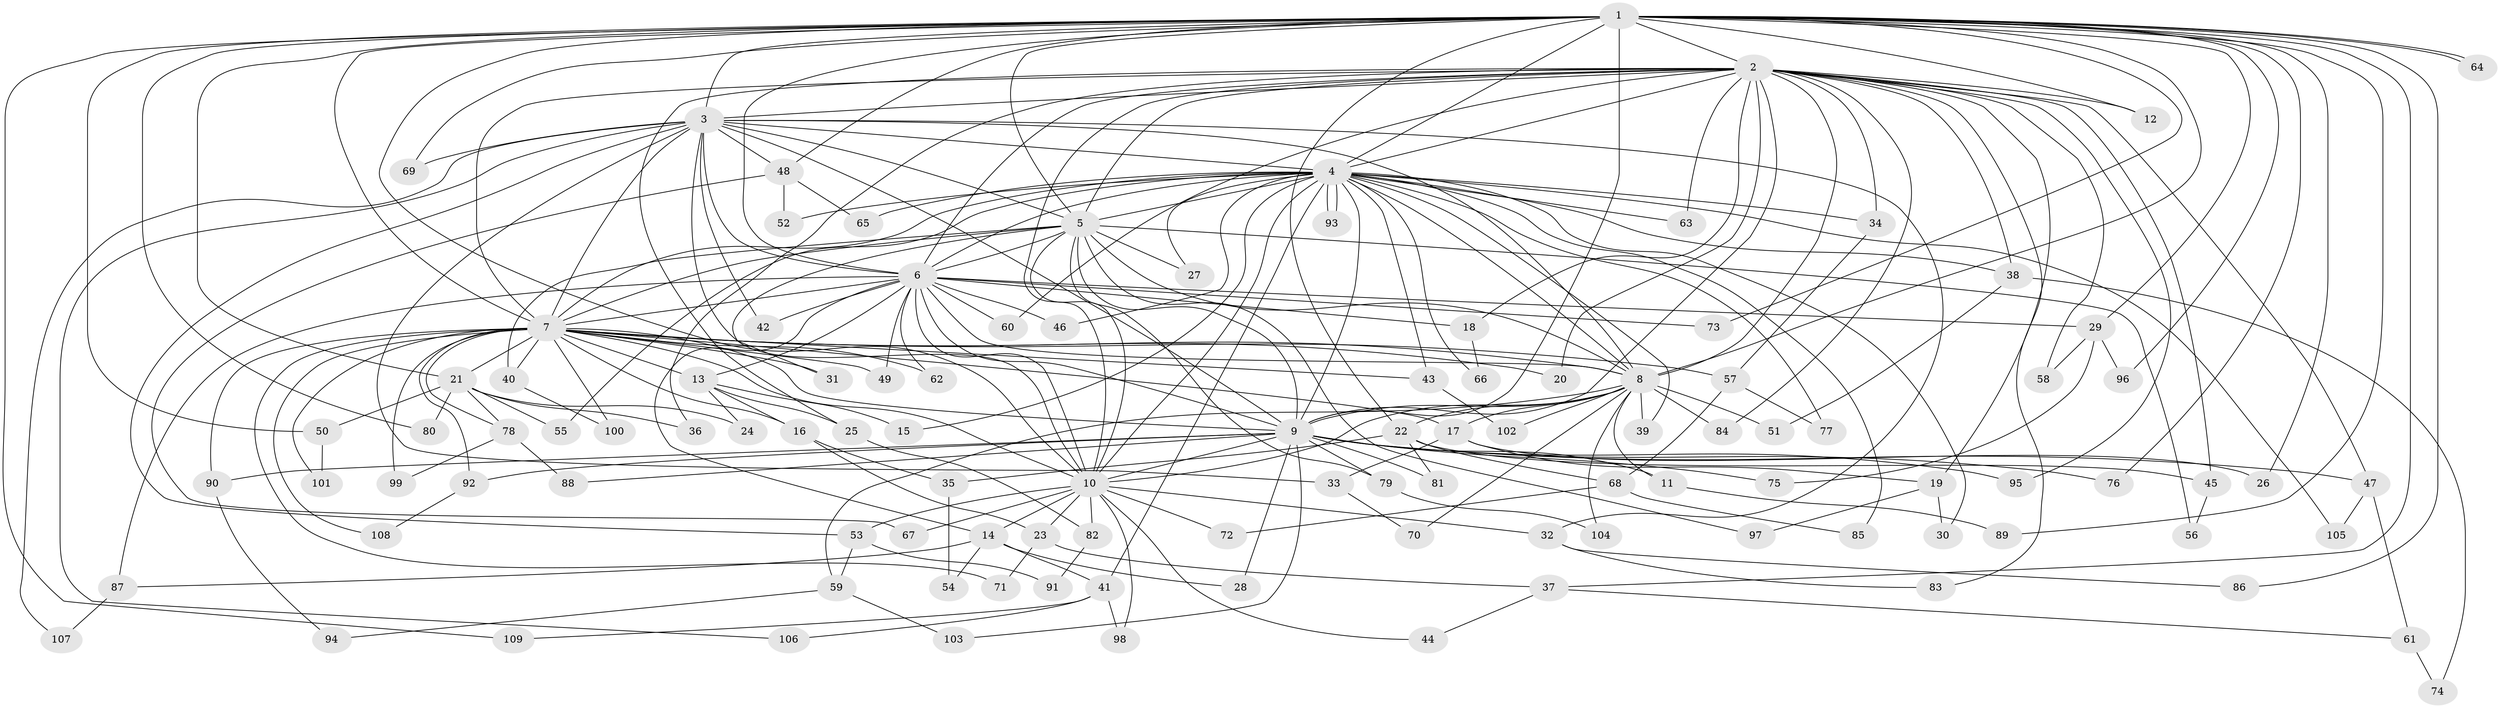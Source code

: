 // Generated by graph-tools (version 1.1) at 2025/14/03/09/25 04:14:13]
// undirected, 109 vertices, 243 edges
graph export_dot {
graph [start="1"]
  node [color=gray90,style=filled];
  1;
  2;
  3;
  4;
  5;
  6;
  7;
  8;
  9;
  10;
  11;
  12;
  13;
  14;
  15;
  16;
  17;
  18;
  19;
  20;
  21;
  22;
  23;
  24;
  25;
  26;
  27;
  28;
  29;
  30;
  31;
  32;
  33;
  34;
  35;
  36;
  37;
  38;
  39;
  40;
  41;
  42;
  43;
  44;
  45;
  46;
  47;
  48;
  49;
  50;
  51;
  52;
  53;
  54;
  55;
  56;
  57;
  58;
  59;
  60;
  61;
  62;
  63;
  64;
  65;
  66;
  67;
  68;
  69;
  70;
  71;
  72;
  73;
  74;
  75;
  76;
  77;
  78;
  79;
  80;
  81;
  82;
  83;
  84;
  85;
  86;
  87;
  88;
  89;
  90;
  91;
  92;
  93;
  94;
  95;
  96;
  97;
  98;
  99;
  100;
  101;
  102;
  103;
  104;
  105;
  106;
  107;
  108;
  109;
  1 -- 2;
  1 -- 3;
  1 -- 4;
  1 -- 5;
  1 -- 6;
  1 -- 7;
  1 -- 8;
  1 -- 9;
  1 -- 10;
  1 -- 12;
  1 -- 21;
  1 -- 22;
  1 -- 26;
  1 -- 29;
  1 -- 37;
  1 -- 48;
  1 -- 50;
  1 -- 64;
  1 -- 64;
  1 -- 69;
  1 -- 73;
  1 -- 76;
  1 -- 80;
  1 -- 86;
  1 -- 89;
  1 -- 96;
  1 -- 109;
  2 -- 3;
  2 -- 4;
  2 -- 5;
  2 -- 6;
  2 -- 7;
  2 -- 8;
  2 -- 9;
  2 -- 10;
  2 -- 12;
  2 -- 18;
  2 -- 19;
  2 -- 20;
  2 -- 25;
  2 -- 34;
  2 -- 36;
  2 -- 38;
  2 -- 45;
  2 -- 47;
  2 -- 58;
  2 -- 60;
  2 -- 63;
  2 -- 83;
  2 -- 84;
  2 -- 95;
  3 -- 4;
  3 -- 5;
  3 -- 6;
  3 -- 7;
  3 -- 8;
  3 -- 9;
  3 -- 10;
  3 -- 32;
  3 -- 33;
  3 -- 42;
  3 -- 48;
  3 -- 53;
  3 -- 69;
  3 -- 106;
  3 -- 107;
  4 -- 5;
  4 -- 6;
  4 -- 7;
  4 -- 8;
  4 -- 9;
  4 -- 10;
  4 -- 15;
  4 -- 27;
  4 -- 30;
  4 -- 34;
  4 -- 38;
  4 -- 39;
  4 -- 41;
  4 -- 43;
  4 -- 46;
  4 -- 52;
  4 -- 55;
  4 -- 63;
  4 -- 65;
  4 -- 66;
  4 -- 77;
  4 -- 85;
  4 -- 93;
  4 -- 93;
  4 -- 105;
  5 -- 6;
  5 -- 7;
  5 -- 8;
  5 -- 9;
  5 -- 10;
  5 -- 27;
  5 -- 31;
  5 -- 40;
  5 -- 56;
  5 -- 79;
  5 -- 97;
  6 -- 7;
  6 -- 8;
  6 -- 9;
  6 -- 10;
  6 -- 13;
  6 -- 14;
  6 -- 18;
  6 -- 29;
  6 -- 42;
  6 -- 46;
  6 -- 49;
  6 -- 60;
  6 -- 62;
  6 -- 73;
  6 -- 87;
  7 -- 8;
  7 -- 9;
  7 -- 10;
  7 -- 13;
  7 -- 16;
  7 -- 17;
  7 -- 20;
  7 -- 21;
  7 -- 31;
  7 -- 40;
  7 -- 43;
  7 -- 49;
  7 -- 57;
  7 -- 62;
  7 -- 71;
  7 -- 78;
  7 -- 90;
  7 -- 92;
  7 -- 99;
  7 -- 100;
  7 -- 101;
  7 -- 108;
  8 -- 9;
  8 -- 10;
  8 -- 11;
  8 -- 17;
  8 -- 22;
  8 -- 39;
  8 -- 51;
  8 -- 59;
  8 -- 70;
  8 -- 84;
  8 -- 102;
  8 -- 104;
  9 -- 10;
  9 -- 11;
  9 -- 28;
  9 -- 47;
  9 -- 75;
  9 -- 76;
  9 -- 79;
  9 -- 81;
  9 -- 88;
  9 -- 90;
  9 -- 92;
  9 -- 95;
  9 -- 103;
  10 -- 14;
  10 -- 23;
  10 -- 32;
  10 -- 44;
  10 -- 53;
  10 -- 67;
  10 -- 72;
  10 -- 82;
  10 -- 98;
  11 -- 89;
  13 -- 15;
  13 -- 16;
  13 -- 24;
  13 -- 25;
  14 -- 28;
  14 -- 41;
  14 -- 54;
  14 -- 87;
  16 -- 23;
  16 -- 35;
  17 -- 19;
  17 -- 26;
  17 -- 33;
  18 -- 66;
  19 -- 30;
  19 -- 97;
  21 -- 24;
  21 -- 36;
  21 -- 50;
  21 -- 55;
  21 -- 78;
  21 -- 80;
  22 -- 35;
  22 -- 45;
  22 -- 68;
  22 -- 81;
  23 -- 37;
  23 -- 71;
  25 -- 82;
  29 -- 58;
  29 -- 75;
  29 -- 96;
  32 -- 83;
  32 -- 86;
  33 -- 70;
  34 -- 57;
  35 -- 54;
  37 -- 44;
  37 -- 61;
  38 -- 51;
  38 -- 74;
  40 -- 100;
  41 -- 98;
  41 -- 106;
  41 -- 109;
  43 -- 102;
  45 -- 56;
  47 -- 61;
  47 -- 105;
  48 -- 52;
  48 -- 65;
  48 -- 67;
  50 -- 101;
  53 -- 59;
  53 -- 91;
  57 -- 68;
  57 -- 77;
  59 -- 94;
  59 -- 103;
  61 -- 74;
  68 -- 72;
  68 -- 85;
  78 -- 88;
  78 -- 99;
  79 -- 104;
  82 -- 91;
  87 -- 107;
  90 -- 94;
  92 -- 108;
}
